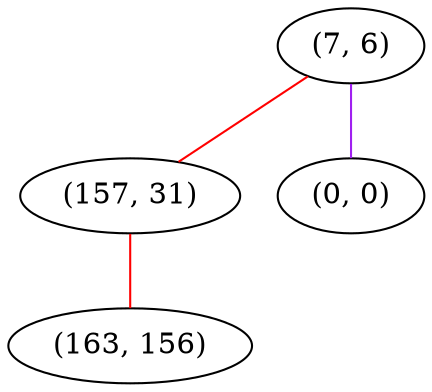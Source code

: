 graph "" {
"(7, 6)";
"(157, 31)";
"(163, 156)";
"(0, 0)";
"(7, 6)" -- "(157, 31)"  [color=red, key=0, weight=1];
"(7, 6)" -- "(0, 0)"  [color=purple, key=0, weight=4];
"(157, 31)" -- "(163, 156)"  [color=red, key=0, weight=1];
}
